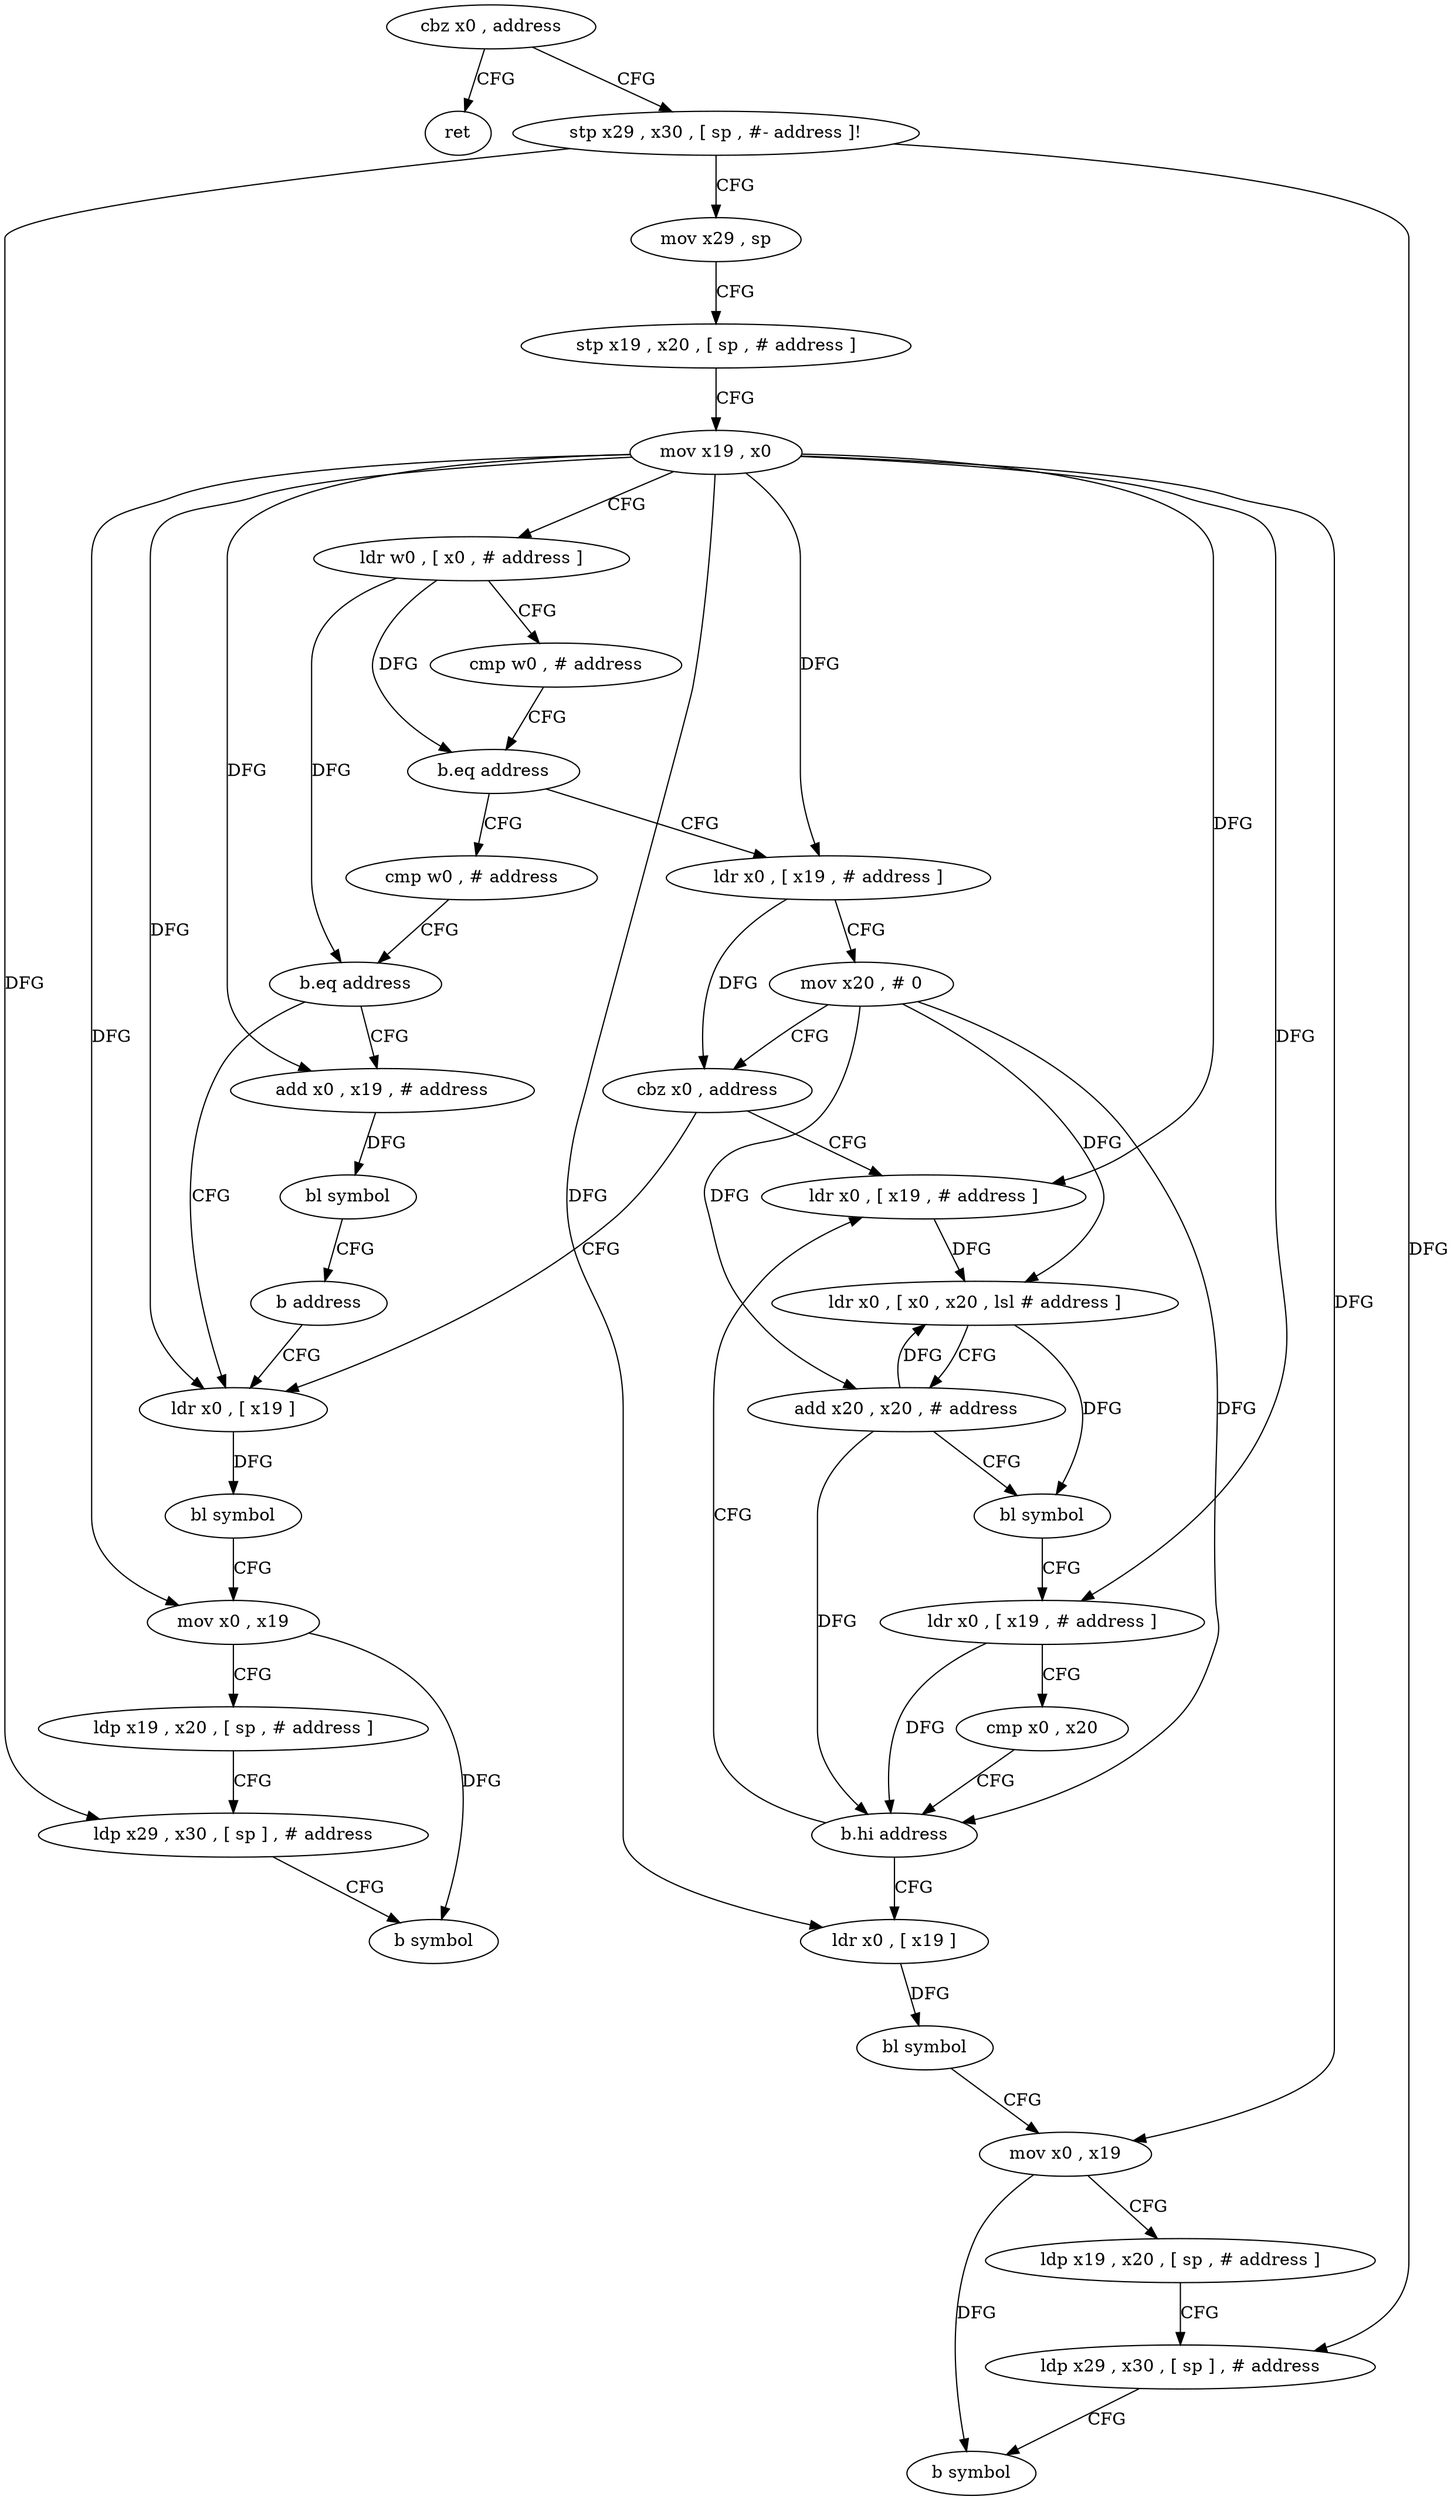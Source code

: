 digraph "func" {
"142416" [label = "cbz x0 , address" ]
"142544" [label = "ret" ]
"142420" [label = "stp x29 , x30 , [ sp , #- address ]!" ]
"142424" [label = "mov x29 , sp" ]
"142428" [label = "stp x19 , x20 , [ sp , # address ]" ]
"142432" [label = "mov x19 , x0" ]
"142436" [label = "ldr w0 , [ x0 , # address ]" ]
"142440" [label = "cmp w0 , # address" ]
"142444" [label = "b.eq address" ]
"142480" [label = "ldr x0 , [ x19 , # address ]" ]
"142448" [label = "cmp w0 , # address" ]
"142484" [label = "mov x20 , # 0" ]
"142488" [label = "cbz x0 , address" ]
"142456" [label = "ldr x0 , [ x19 ]" ]
"142492" [label = "ldr x0 , [ x19 , # address ]" ]
"142452" [label = "b.eq address" ]
"142552" [label = "add x0 , x19 , # address" ]
"142460" [label = "bl symbol" ]
"142464" [label = "mov x0 , x19" ]
"142468" [label = "ldp x19 , x20 , [ sp , # address ]" ]
"142472" [label = "ldp x29 , x30 , [ sp ] , # address" ]
"142476" [label = "b symbol" ]
"142496" [label = "ldr x0 , [ x0 , x20 , lsl # address ]" ]
"142500" [label = "add x20 , x20 , # address" ]
"142504" [label = "bl symbol" ]
"142508" [label = "ldr x0 , [ x19 , # address ]" ]
"142512" [label = "cmp x0 , x20" ]
"142516" [label = "b.hi address" ]
"142520" [label = "ldr x0 , [ x19 ]" ]
"142556" [label = "bl symbol" ]
"142560" [label = "b address" ]
"142524" [label = "bl symbol" ]
"142528" [label = "mov x0 , x19" ]
"142532" [label = "ldp x19 , x20 , [ sp , # address ]" ]
"142536" [label = "ldp x29 , x30 , [ sp ] , # address" ]
"142540" [label = "b symbol" ]
"142416" -> "142544" [ label = "CFG" ]
"142416" -> "142420" [ label = "CFG" ]
"142420" -> "142424" [ label = "CFG" ]
"142420" -> "142472" [ label = "DFG" ]
"142420" -> "142536" [ label = "DFG" ]
"142424" -> "142428" [ label = "CFG" ]
"142428" -> "142432" [ label = "CFG" ]
"142432" -> "142436" [ label = "CFG" ]
"142432" -> "142480" [ label = "DFG" ]
"142432" -> "142456" [ label = "DFG" ]
"142432" -> "142464" [ label = "DFG" ]
"142432" -> "142492" [ label = "DFG" ]
"142432" -> "142508" [ label = "DFG" ]
"142432" -> "142552" [ label = "DFG" ]
"142432" -> "142520" [ label = "DFG" ]
"142432" -> "142528" [ label = "DFG" ]
"142436" -> "142440" [ label = "CFG" ]
"142436" -> "142444" [ label = "DFG" ]
"142436" -> "142452" [ label = "DFG" ]
"142440" -> "142444" [ label = "CFG" ]
"142444" -> "142480" [ label = "CFG" ]
"142444" -> "142448" [ label = "CFG" ]
"142480" -> "142484" [ label = "CFG" ]
"142480" -> "142488" [ label = "DFG" ]
"142448" -> "142452" [ label = "CFG" ]
"142484" -> "142488" [ label = "CFG" ]
"142484" -> "142496" [ label = "DFG" ]
"142484" -> "142500" [ label = "DFG" ]
"142484" -> "142516" [ label = "DFG" ]
"142488" -> "142456" [ label = "CFG" ]
"142488" -> "142492" [ label = "CFG" ]
"142456" -> "142460" [ label = "DFG" ]
"142492" -> "142496" [ label = "DFG" ]
"142452" -> "142552" [ label = "CFG" ]
"142452" -> "142456" [ label = "CFG" ]
"142552" -> "142556" [ label = "DFG" ]
"142460" -> "142464" [ label = "CFG" ]
"142464" -> "142468" [ label = "CFG" ]
"142464" -> "142476" [ label = "DFG" ]
"142468" -> "142472" [ label = "CFG" ]
"142472" -> "142476" [ label = "CFG" ]
"142496" -> "142500" [ label = "CFG" ]
"142496" -> "142504" [ label = "DFG" ]
"142500" -> "142504" [ label = "CFG" ]
"142500" -> "142496" [ label = "DFG" ]
"142500" -> "142516" [ label = "DFG" ]
"142504" -> "142508" [ label = "CFG" ]
"142508" -> "142512" [ label = "CFG" ]
"142508" -> "142516" [ label = "DFG" ]
"142512" -> "142516" [ label = "CFG" ]
"142516" -> "142492" [ label = "CFG" ]
"142516" -> "142520" [ label = "CFG" ]
"142520" -> "142524" [ label = "DFG" ]
"142556" -> "142560" [ label = "CFG" ]
"142560" -> "142456" [ label = "CFG" ]
"142524" -> "142528" [ label = "CFG" ]
"142528" -> "142532" [ label = "CFG" ]
"142528" -> "142540" [ label = "DFG" ]
"142532" -> "142536" [ label = "CFG" ]
"142536" -> "142540" [ label = "CFG" ]
}
